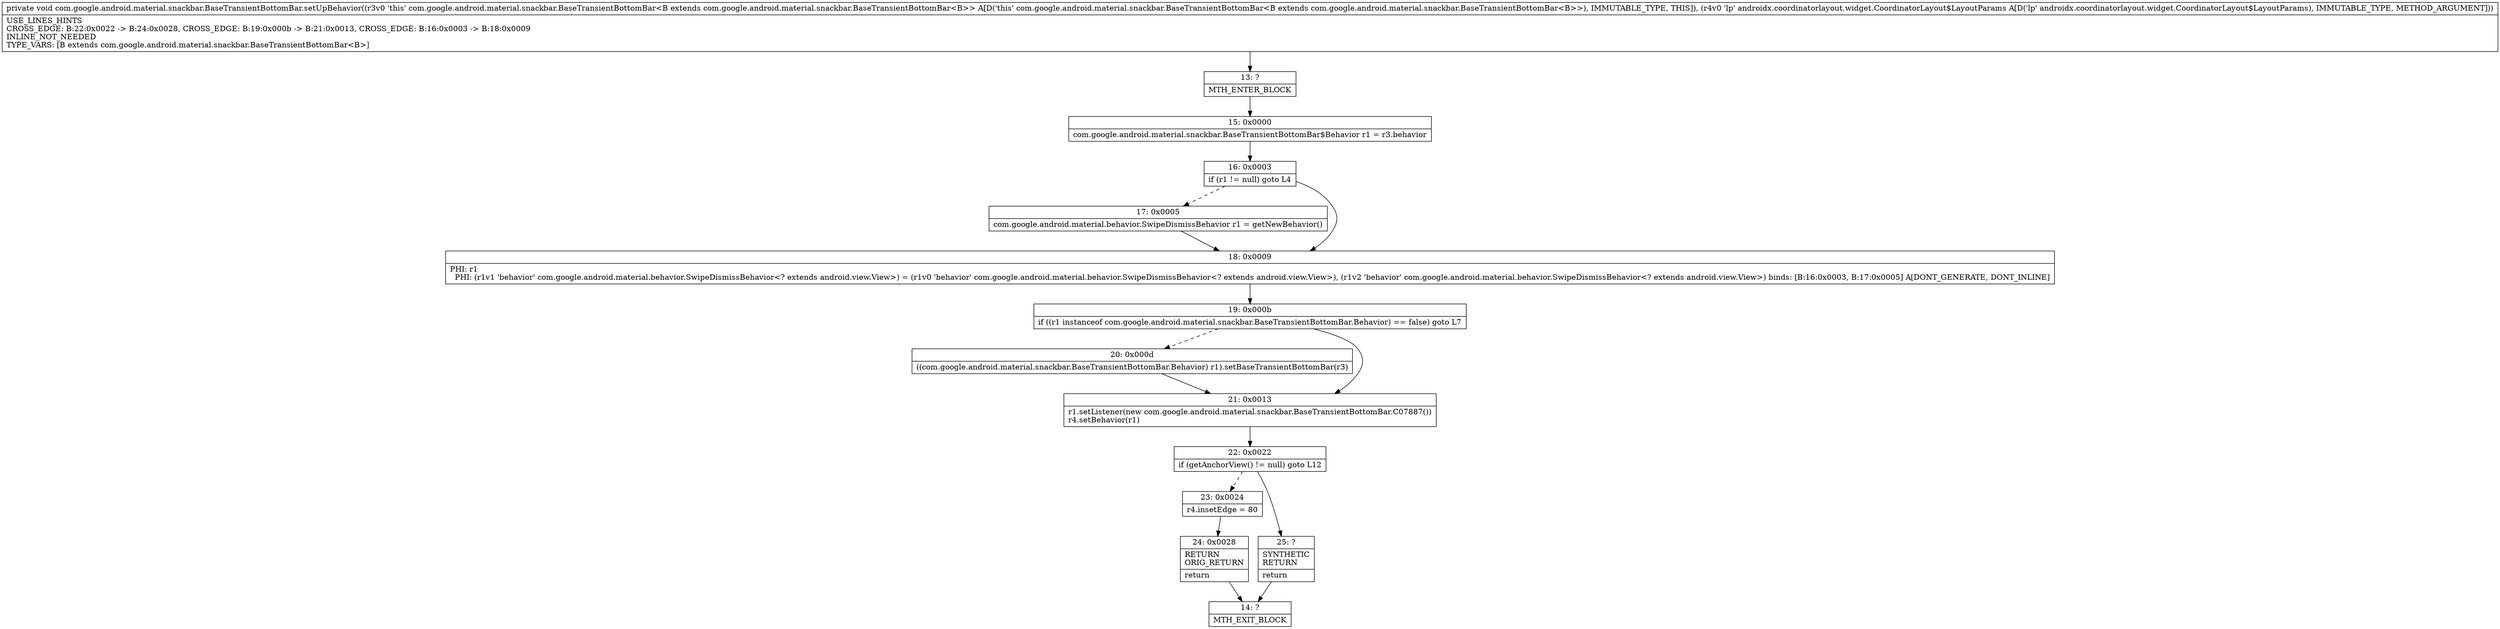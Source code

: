 digraph "CFG forcom.google.android.material.snackbar.BaseTransientBottomBar.setUpBehavior(Landroidx\/coordinatorlayout\/widget\/CoordinatorLayout$LayoutParams;)V" {
Node_13 [shape=record,label="{13\:\ ?|MTH_ENTER_BLOCK\l}"];
Node_15 [shape=record,label="{15\:\ 0x0000|com.google.android.material.snackbar.BaseTransientBottomBar$Behavior r1 = r3.behavior\l}"];
Node_16 [shape=record,label="{16\:\ 0x0003|if (r1 != null) goto L4\l}"];
Node_17 [shape=record,label="{17\:\ 0x0005|com.google.android.material.behavior.SwipeDismissBehavior r1 = getNewBehavior()\l}"];
Node_18 [shape=record,label="{18\:\ 0x0009|PHI: r1 \l  PHI: (r1v1 'behavior' com.google.android.material.behavior.SwipeDismissBehavior\<? extends android.view.View\>) = (r1v0 'behavior' com.google.android.material.behavior.SwipeDismissBehavior\<? extends android.view.View\>), (r1v2 'behavior' com.google.android.material.behavior.SwipeDismissBehavior\<? extends android.view.View\>) binds: [B:16:0x0003, B:17:0x0005] A[DONT_GENERATE, DONT_INLINE]\l}"];
Node_19 [shape=record,label="{19\:\ 0x000b|if ((r1 instanceof com.google.android.material.snackbar.BaseTransientBottomBar.Behavior) == false) goto L7\l}"];
Node_20 [shape=record,label="{20\:\ 0x000d|((com.google.android.material.snackbar.BaseTransientBottomBar.Behavior) r1).setBaseTransientBottomBar(r3)\l}"];
Node_21 [shape=record,label="{21\:\ 0x0013|r1.setListener(new com.google.android.material.snackbar.BaseTransientBottomBar.C07887())\lr4.setBehavior(r1)\l}"];
Node_22 [shape=record,label="{22\:\ 0x0022|if (getAnchorView() != null) goto L12\l}"];
Node_23 [shape=record,label="{23\:\ 0x0024|r4.insetEdge = 80\l}"];
Node_24 [shape=record,label="{24\:\ 0x0028|RETURN\lORIG_RETURN\l|return\l}"];
Node_14 [shape=record,label="{14\:\ ?|MTH_EXIT_BLOCK\l}"];
Node_25 [shape=record,label="{25\:\ ?|SYNTHETIC\lRETURN\l|return\l}"];
MethodNode[shape=record,label="{private void com.google.android.material.snackbar.BaseTransientBottomBar.setUpBehavior((r3v0 'this' com.google.android.material.snackbar.BaseTransientBottomBar\<B extends com.google.android.material.snackbar.BaseTransientBottomBar\<B\>\> A[D('this' com.google.android.material.snackbar.BaseTransientBottomBar\<B extends com.google.android.material.snackbar.BaseTransientBottomBar\<B\>\>), IMMUTABLE_TYPE, THIS]), (r4v0 'lp' androidx.coordinatorlayout.widget.CoordinatorLayout$LayoutParams A[D('lp' androidx.coordinatorlayout.widget.CoordinatorLayout$LayoutParams), IMMUTABLE_TYPE, METHOD_ARGUMENT]))  | USE_LINES_HINTS\lCROSS_EDGE: B:22:0x0022 \-\> B:24:0x0028, CROSS_EDGE: B:19:0x000b \-\> B:21:0x0013, CROSS_EDGE: B:16:0x0003 \-\> B:18:0x0009\lINLINE_NOT_NEEDED\lTYPE_VARS: [B extends com.google.android.material.snackbar.BaseTransientBottomBar\<B\>]\l}"];
MethodNode -> Node_13;Node_13 -> Node_15;
Node_15 -> Node_16;
Node_16 -> Node_17[style=dashed];
Node_16 -> Node_18;
Node_17 -> Node_18;
Node_18 -> Node_19;
Node_19 -> Node_20[style=dashed];
Node_19 -> Node_21;
Node_20 -> Node_21;
Node_21 -> Node_22;
Node_22 -> Node_23[style=dashed];
Node_22 -> Node_25;
Node_23 -> Node_24;
Node_24 -> Node_14;
Node_25 -> Node_14;
}

